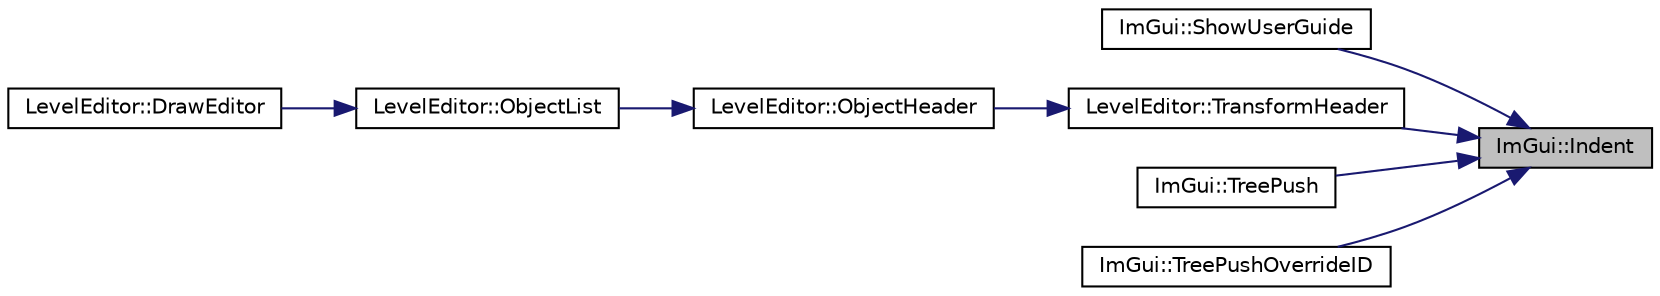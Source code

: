 digraph "ImGui::Indent"
{
 // LATEX_PDF_SIZE
  edge [fontname="Helvetica",fontsize="10",labelfontname="Helvetica",labelfontsize="10"];
  node [fontname="Helvetica",fontsize="10",shape=record];
  rankdir="RL";
  Node1 [label="ImGui::Indent",height=0.2,width=0.4,color="black", fillcolor="grey75", style="filled", fontcolor="black",tooltip=" "];
  Node1 -> Node2 [dir="back",color="midnightblue",fontsize="10",style="solid"];
  Node2 [label="ImGui::ShowUserGuide",height=0.2,width=0.4,color="black", fillcolor="white", style="filled",URL="$namespace_im_gui.html#ad6f4919bc9aa806ca8d2c1d6e2bfb051",tooltip=" "];
  Node1 -> Node3 [dir="back",color="midnightblue",fontsize="10",style="solid"];
  Node3 [label="LevelEditor::TransformHeader",height=0.2,width=0.4,color="black", fillcolor="white", style="filled",URL="$class_level_editor.html#aac394ace767b605adef1afdfb0473046",tooltip=" "];
  Node3 -> Node4 [dir="back",color="midnightblue",fontsize="10",style="solid"];
  Node4 [label="LevelEditor::ObjectHeader",height=0.2,width=0.4,color="black", fillcolor="white", style="filled",URL="$class_level_editor.html#a5ce65e32e9be38dc053d25a18e0018de",tooltip=" "];
  Node4 -> Node5 [dir="back",color="midnightblue",fontsize="10",style="solid"];
  Node5 [label="LevelEditor::ObjectList",height=0.2,width=0.4,color="black", fillcolor="white", style="filled",URL="$class_level_editor.html#a5d2e208fa4bc8f4fd463c8bc09e209f0",tooltip=" "];
  Node5 -> Node6 [dir="back",color="midnightblue",fontsize="10",style="solid"];
  Node6 [label="LevelEditor::DrawEditor",height=0.2,width=0.4,color="black", fillcolor="white", style="filled",URL="$class_level_editor.html#a4582620d8c322b6cb1d68dd32dcf5048",tooltip=" "];
  Node1 -> Node7 [dir="back",color="midnightblue",fontsize="10",style="solid"];
  Node7 [label="ImGui::TreePush",height=0.2,width=0.4,color="black", fillcolor="white", style="filled",URL="$namespace_im_gui.html#a30b5df3be04a6e712985612bbdea6656",tooltip=" "];
  Node1 -> Node8 [dir="back",color="midnightblue",fontsize="10",style="solid"];
  Node8 [label="ImGui::TreePushOverrideID",height=0.2,width=0.4,color="black", fillcolor="white", style="filled",URL="$namespace_im_gui.html#ad3c4846b9f47fc66556333fe52406ffb",tooltip=" "];
}
